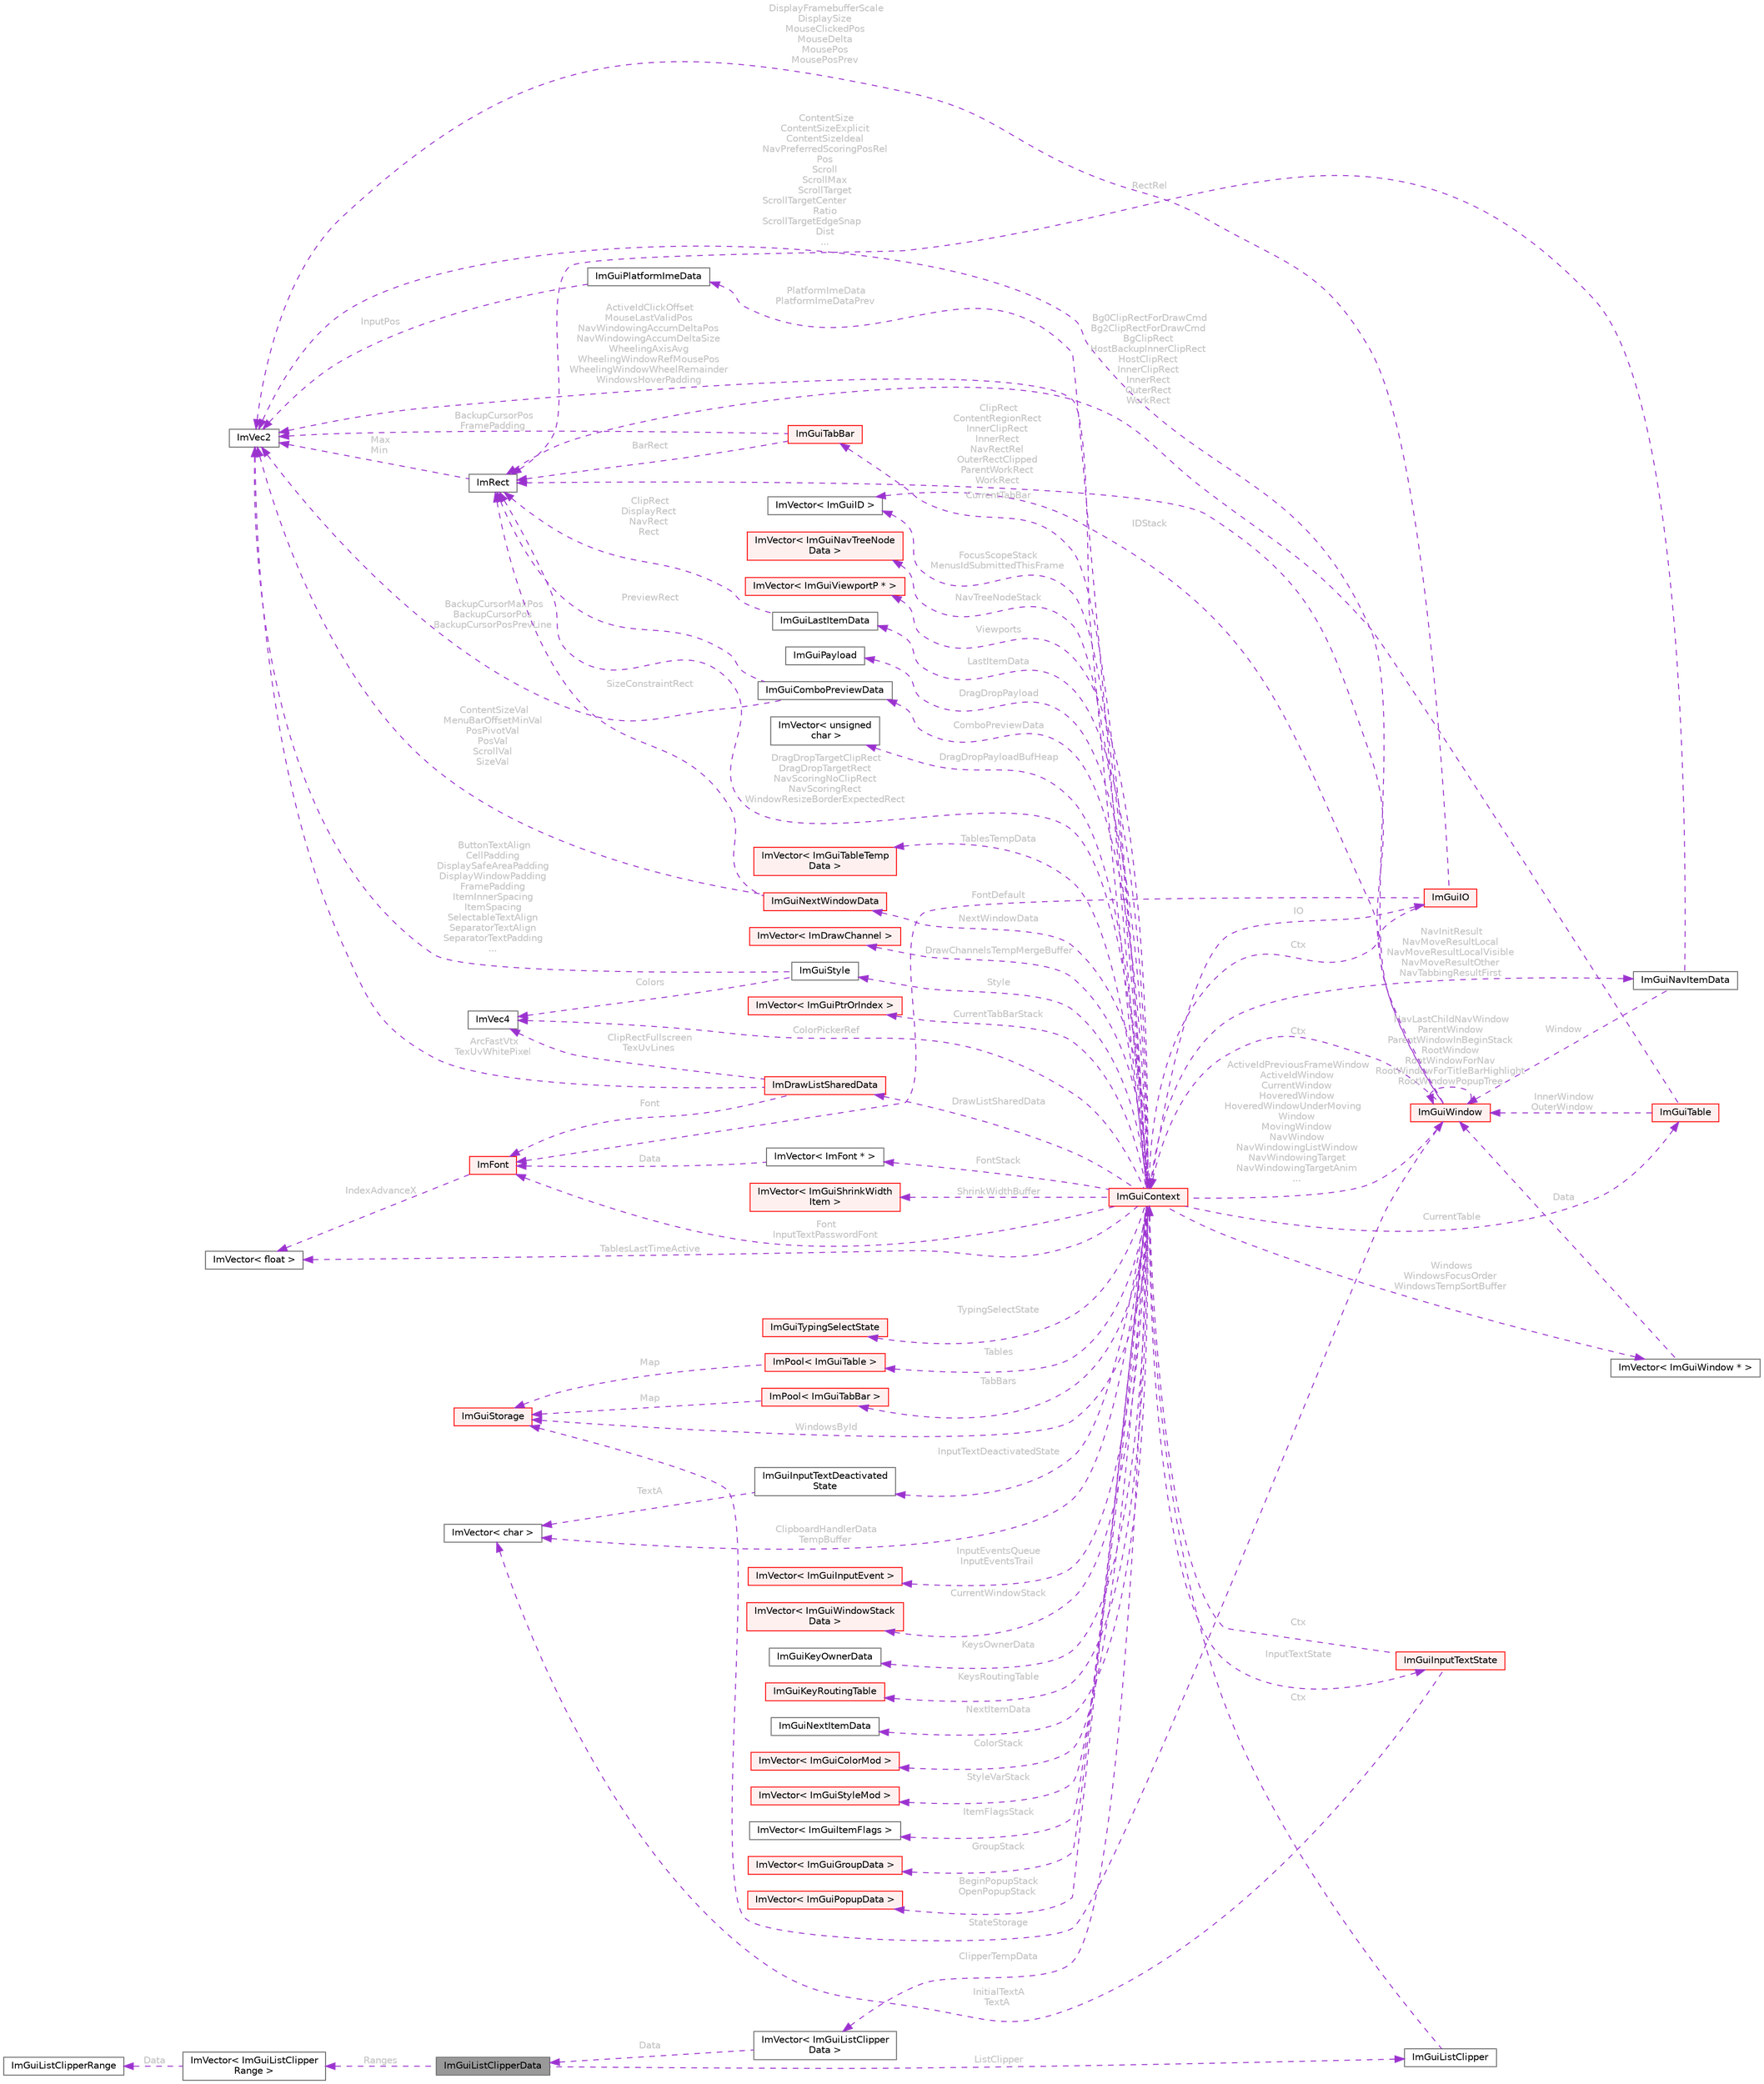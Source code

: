 digraph "ImGuiListClipperData"
{
 // LATEX_PDF_SIZE
  bgcolor="transparent";
  edge [fontname=Helvetica,fontsize=10,labelfontname=Helvetica,labelfontsize=10];
  node [fontname=Helvetica,fontsize=10,shape=box,height=0.2,width=0.4];
  rankdir="LR";
  Node1 [id="Node000001",label="ImGuiListClipperData",height=0.2,width=0.4,color="gray40", fillcolor="grey60", style="filled", fontcolor="black",tooltip=" "];
  Node2 -> Node1 [id="edge1_Node000001_Node000002",dir="back",color="darkorchid3",style="dashed",tooltip=" ",label=" ListClipper",fontcolor="grey" ];
  Node2 [id="Node000002",label="ImGuiListClipper",height=0.2,width=0.4,color="gray40", fillcolor="white", style="filled",URL="$struct_im_gui_list_clipper.html",tooltip=" "];
  Node3 -> Node2 [id="edge2_Node000002_Node000003",dir="back",color="darkorchid3",style="dashed",tooltip=" ",label=" Ctx",fontcolor="grey" ];
  Node3 [id="Node000003",label="ImGuiContext",height=0.2,width=0.4,color="red", fillcolor="#FFF0F0", style="filled",URL="$struct_im_gui_context.html",tooltip=" "];
  Node4 -> Node3 [id="edge3_Node000003_Node000004",dir="back",color="darkorchid3",style="dashed",tooltip=" ",label=" IO",fontcolor="grey" ];
  Node4 [id="Node000004",label="ImGuiIO",height=0.2,width=0.4,color="red", fillcolor="#FFF0F0", style="filled",URL="$struct_im_gui_i_o.html",tooltip=" "];
  Node5 -> Node4 [id="edge4_Node000004_Node000005",dir="back",color="darkorchid3",style="dashed",tooltip=" ",label=" DisplayFramebufferScale\nDisplaySize\nMouseClickedPos\nMouseDelta\nMousePos\nMousePosPrev",fontcolor="grey" ];
  Node5 [id="Node000005",label="ImVec2",height=0.2,width=0.4,color="gray40", fillcolor="white", style="filled",URL="$struct_im_vec2.html",tooltip=" "];
  Node8 -> Node4 [id="edge5_Node000004_Node000008",dir="back",color="darkorchid3",style="dashed",tooltip=" ",label=" FontDefault",fontcolor="grey" ];
  Node8 [id="Node000008",label="ImFont",height=0.2,width=0.4,color="red", fillcolor="#FFF0F0", style="filled",URL="$struct_im_font.html",tooltip=" "];
  Node9 -> Node8 [id="edge6_Node000008_Node000009",dir="back",color="darkorchid3",style="dashed",tooltip=" ",label=" IndexAdvanceX",fontcolor="grey" ];
  Node9 [id="Node000009",label="ImVector\< float \>",height=0.2,width=0.4,color="gray40", fillcolor="white", style="filled",URL="$struct_im_vector.html",tooltip=" "];
  Node3 -> Node4 [id="edge7_Node000004_Node000003",dir="back",color="darkorchid3",style="dashed",tooltip=" ",label=" Ctx",fontcolor="grey" ];
  Node20 -> Node3 [id="edge8_Node000003_Node000020",dir="back",color="darkorchid3",style="dashed",tooltip=" ",label=" Style",fontcolor="grey" ];
  Node20 [id="Node000020",label="ImGuiStyle",height=0.2,width=0.4,color="gray40", fillcolor="white", style="filled",URL="$struct_im_gui_style.html",tooltip=" "];
  Node5 -> Node20 [id="edge9_Node000020_Node000005",dir="back",color="darkorchid3",style="dashed",tooltip=" ",label=" ButtonTextAlign\nCellPadding\nDisplaySafeAreaPadding\nDisplayWindowPadding\nFramePadding\nItemInnerSpacing\nItemSpacing\nSelectableTextAlign\nSeparatorTextAlign\nSeparatorTextPadding\n...",fontcolor="grey" ];
  Node17 -> Node20 [id="edge10_Node000020_Node000017",dir="back",color="darkorchid3",style="dashed",tooltip=" ",label=" Colors",fontcolor="grey" ];
  Node17 [id="Node000017",label="ImVec4",height=0.2,width=0.4,color="gray40", fillcolor="white", style="filled",URL="$struct_im_vec4.html",tooltip=" "];
  Node8 -> Node3 [id="edge11_Node000003_Node000008",dir="back",color="darkorchid3",style="dashed",tooltip=" ",label=" Font\nInputTextPasswordFont",fontcolor="grey" ];
  Node21 -> Node3 [id="edge12_Node000003_Node000021",dir="back",color="darkorchid3",style="dashed",tooltip=" ",label=" DrawListSharedData",fontcolor="grey" ];
  Node21 [id="Node000021",label="ImDrawListSharedData",height=0.2,width=0.4,color="red", fillcolor="#FFF0F0", style="filled",URL="$struct_im_draw_list_shared_data.html",tooltip=" "];
  Node5 -> Node21 [id="edge13_Node000021_Node000005",dir="back",color="darkorchid3",style="dashed",tooltip=" ",label=" ArcFastVtx\nTexUvWhitePixel",fontcolor="grey" ];
  Node8 -> Node21 [id="edge14_Node000021_Node000008",dir="back",color="darkorchid3",style="dashed",tooltip=" ",label=" Font",fontcolor="grey" ];
  Node17 -> Node21 [id="edge15_Node000021_Node000017",dir="back",color="darkorchid3",style="dashed",tooltip=" ",label=" ClipRectFullscreen\nTexUvLines",fontcolor="grey" ];
  Node23 -> Node3 [id="edge16_Node000003_Node000023",dir="back",color="darkorchid3",style="dashed",tooltip=" ",label=" InputEventsQueue\nInputEventsTrail",fontcolor="grey" ];
  Node23 [id="Node000023",label="ImVector\< ImGuiInputEvent \>",height=0.2,width=0.4,color="red", fillcolor="#FFF0F0", style="filled",URL="$struct_im_vector.html",tooltip=" "];
  Node31 -> Node3 [id="edge17_Node000003_Node000031",dir="back",color="darkorchid3",style="dashed",tooltip=" ",label=" Windows\nWindowsFocusOrder\nWindowsTempSortBuffer",fontcolor="grey" ];
  Node31 [id="Node000031",label="ImVector\< ImGuiWindow * \>",height=0.2,width=0.4,color="gray40", fillcolor="white", style="filled",URL="$struct_im_vector.html",tooltip=" "];
  Node32 -> Node31 [id="edge18_Node000031_Node000032",dir="back",color="darkorchid3",style="dashed",tooltip=" ",label=" Data",fontcolor="grey" ];
  Node32 [id="Node000032",label="ImGuiWindow",height=0.2,width=0.4,color="red", fillcolor="#FFF0F0", style="filled",URL="$struct_im_gui_window.html",tooltip=" "];
  Node3 -> Node32 [id="edge19_Node000032_Node000003",dir="back",color="darkorchid3",style="dashed",tooltip=" ",label=" Ctx",fontcolor="grey" ];
  Node5 -> Node32 [id="edge20_Node000032_Node000005",dir="back",color="darkorchid3",style="dashed",tooltip=" ",label=" ContentSize\nContentSizeExplicit\nContentSizeIdeal\nNavPreferredScoringPosRel\nPos\nScroll\nScrollMax\nScrollTarget\nScrollTargetCenter\lRatio\nScrollTargetEdgeSnap\lDist\n...",fontcolor="grey" ];
  Node50 -> Node32 [id="edge21_Node000032_Node000050",dir="back",color="darkorchid3",style="dashed",tooltip=" ",label=" IDStack",fontcolor="grey" ];
  Node50 [id="Node000050",label="ImVector\< ImGuiID \>",height=0.2,width=0.4,color="gray40", fillcolor="white", style="filled",URL="$struct_im_vector.html",tooltip=" "];
  Node58 -> Node32 [id="edge22_Node000032_Node000058",dir="back",color="darkorchid3",style="dashed",tooltip=" ",label=" ClipRect\nContentRegionRect\nInnerClipRect\nInnerRect\nNavRectRel\nOuterRectClipped\nParentWorkRect\nWorkRect",fontcolor="grey" ];
  Node58 [id="Node000058",label="ImRect",height=0.2,width=0.4,color="gray40", fillcolor="white", style="filled",URL="$struct_im_rect.html",tooltip=" "];
  Node5 -> Node58 [id="edge23_Node000058_Node000005",dir="back",color="darkorchid3",style="dashed",tooltip=" ",label=" Max\nMin",fontcolor="grey" ];
  Node54 -> Node32 [id="edge24_Node000032_Node000054",dir="back",color="darkorchid3",style="dashed",tooltip=" ",label=" StateStorage",fontcolor="grey" ];
  Node54 [id="Node000054",label="ImGuiStorage",height=0.2,width=0.4,color="red", fillcolor="#FFF0F0", style="filled",URL="$struct_im_gui_storage.html",tooltip=" "];
  Node32 -> Node32 [id="edge25_Node000032_Node000032",dir="back",color="darkorchid3",style="dashed",tooltip=" ",label=" NavLastChildNavWindow\nParentWindow\nParentWindowInBeginStack\nRootWindow\nRootWindowForNav\nRootWindowForTitleBarHighlight\nRootWindowPopupTree",fontcolor="grey" ];
  Node63 -> Node3 [id="edge26_Node000003_Node000063",dir="back",color="darkorchid3",style="dashed",tooltip=" ",label=" CurrentWindowStack",fontcolor="grey" ];
  Node63 [id="Node000063",label="ImVector\< ImGuiWindowStack\lData \>",height=0.2,width=0.4,color="red", fillcolor="#FFF0F0", style="filled",URL="$struct_im_vector.html",tooltip=" "];
  Node54 -> Node3 [id="edge27_Node000003_Node000054",dir="back",color="darkorchid3",style="dashed",tooltip=" ",label=" WindowsById",fontcolor="grey" ];
  Node5 -> Node3 [id="edge28_Node000003_Node000005",dir="back",color="darkorchid3",style="dashed",tooltip=" ",label=" ActiveIdClickOffset\nMouseLastValidPos\nNavWindowingAccumDeltaPos\nNavWindowingAccumDeltaSize\nWheelingAxisAvg\nWheelingWindowRefMousePos\nWheelingWindowWheelRemainder\nWindowsHoverPadding",fontcolor="grey" ];
  Node32 -> Node3 [id="edge29_Node000003_Node000032",dir="back",color="darkorchid3",style="dashed",tooltip=" ",label=" ActiveIdPreviousFrameWindow\nActiveIdWindow\nCurrentWindow\nHoveredWindow\nHoveredWindowUnderMoving\lWindow\nMovingWindow\nNavWindow\nNavWindowingListWindow\nNavWindowingTarget\nNavWindowingTargetAnim\n...",fontcolor="grey" ];
  Node67 -> Node3 [id="edge30_Node000003_Node000067",dir="back",color="darkorchid3",style="dashed",tooltip=" ",label=" KeysOwnerData",fontcolor="grey" ];
  Node67 [id="Node000067",label="ImGuiKeyOwnerData",height=0.2,width=0.4,color="gray40", fillcolor="white", style="filled",URL="$struct_im_gui_key_owner_data.html",tooltip=" "];
  Node68 -> Node3 [id="edge31_Node000003_Node000068",dir="back",color="darkorchid3",style="dashed",tooltip=" ",label=" KeysRoutingTable",fontcolor="grey" ];
  Node68 [id="Node000068",label="ImGuiKeyRoutingTable",height=0.2,width=0.4,color="red", fillcolor="#FFF0F0", style="filled",URL="$struct_im_gui_key_routing_table.html",tooltip=" "];
  Node71 -> Node3 [id="edge32_Node000003_Node000071",dir="back",color="darkorchid3",style="dashed",tooltip=" ",label=" NextItemData",fontcolor="grey" ];
  Node71 [id="Node000071",label="ImGuiNextItemData",height=0.2,width=0.4,color="gray40", fillcolor="white", style="filled",URL="$struct_im_gui_next_item_data.html",tooltip=" "];
  Node65 -> Node3 [id="edge33_Node000003_Node000065",dir="back",color="darkorchid3",style="dashed",tooltip=" ",label=" LastItemData",fontcolor="grey" ];
  Node65 [id="Node000065",label="ImGuiLastItemData",height=0.2,width=0.4,color="gray40", fillcolor="white", style="filled",URL="$struct_im_gui_last_item_data.html",tooltip=" "];
  Node58 -> Node65 [id="edge34_Node000065_Node000058",dir="back",color="darkorchid3",style="dashed",tooltip=" ",label=" ClipRect\nDisplayRect\nNavRect\nRect",fontcolor="grey" ];
  Node72 -> Node3 [id="edge35_Node000003_Node000072",dir="back",color="darkorchid3",style="dashed",tooltip=" ",label=" NextWindowData",fontcolor="grey" ];
  Node72 [id="Node000072",label="ImGuiNextWindowData",height=0.2,width=0.4,color="red", fillcolor="#FFF0F0", style="filled",URL="$struct_im_gui_next_window_data.html",tooltip=" "];
  Node5 -> Node72 [id="edge36_Node000072_Node000005",dir="back",color="darkorchid3",style="dashed",tooltip=" ",label=" ContentSizeVal\nMenuBarOffsetMinVal\nPosPivotVal\nPosVal\nScrollVal\nSizeVal",fontcolor="grey" ];
  Node58 -> Node72 [id="edge37_Node000072_Node000058",dir="back",color="darkorchid3",style="dashed",tooltip=" ",label=" SizeConstraintRect",fontcolor="grey" ];
  Node74 -> Node3 [id="edge38_Node000003_Node000074",dir="back",color="darkorchid3",style="dashed",tooltip=" ",label=" ColorStack",fontcolor="grey" ];
  Node74 [id="Node000074",label="ImVector\< ImGuiColorMod \>",height=0.2,width=0.4,color="red", fillcolor="#FFF0F0", style="filled",URL="$struct_im_vector.html",tooltip=" "];
  Node76 -> Node3 [id="edge39_Node000003_Node000076",dir="back",color="darkorchid3",style="dashed",tooltip=" ",label=" StyleVarStack",fontcolor="grey" ];
  Node76 [id="Node000076",label="ImVector\< ImGuiStyleMod \>",height=0.2,width=0.4,color="red", fillcolor="#FFF0F0", style="filled",URL="$struct_im_vector.html",tooltip=" "];
  Node7 -> Node3 [id="edge40_Node000003_Node000007",dir="back",color="darkorchid3",style="dashed",tooltip=" ",label=" FontStack",fontcolor="grey" ];
  Node7 [id="Node000007",label="ImVector\< ImFont * \>",height=0.2,width=0.4,color="gray40", fillcolor="white", style="filled",URL="$struct_im_vector.html",tooltip=" "];
  Node8 -> Node7 [id="edge41_Node000007_Node000008",dir="back",color="darkorchid3",style="dashed",tooltip=" ",label=" Data",fontcolor="grey" ];
  Node50 -> Node3 [id="edge42_Node000003_Node000050",dir="back",color="darkorchid3",style="dashed",tooltip=" ",label=" FocusScopeStack\nMenusIdSubmittedThisFrame",fontcolor="grey" ];
  Node78 -> Node3 [id="edge43_Node000003_Node000078",dir="back",color="darkorchid3",style="dashed",tooltip=" ",label=" ItemFlagsStack",fontcolor="grey" ];
  Node78 [id="Node000078",label="ImVector\< ImGuiItemFlags \>",height=0.2,width=0.4,color="gray40", fillcolor="white", style="filled",URL="$struct_im_vector.html",tooltip=" "];
  Node79 -> Node3 [id="edge44_Node000003_Node000079",dir="back",color="darkorchid3",style="dashed",tooltip=" ",label=" GroupStack",fontcolor="grey" ];
  Node79 [id="Node000079",label="ImVector\< ImGuiGroupData \>",height=0.2,width=0.4,color="red", fillcolor="#FFF0F0", style="filled",URL="$struct_im_vector.html",tooltip=" "];
  Node81 -> Node3 [id="edge45_Node000003_Node000081",dir="back",color="darkorchid3",style="dashed",tooltip=" ",label=" BeginPopupStack\nOpenPopupStack",fontcolor="grey" ];
  Node81 [id="Node000081",label="ImVector\< ImGuiPopupData \>",height=0.2,width=0.4,color="red", fillcolor="#FFF0F0", style="filled",URL="$struct_im_vector.html",tooltip=" "];
  Node83 -> Node3 [id="edge46_Node000003_Node000083",dir="back",color="darkorchid3",style="dashed",tooltip=" ",label=" NavTreeNodeStack",fontcolor="grey" ];
  Node83 [id="Node000083",label="ImVector\< ImGuiNavTreeNode\lData \>",height=0.2,width=0.4,color="red", fillcolor="#FFF0F0", style="filled",URL="$struct_im_vector.html",tooltip=" "];
  Node85 -> Node3 [id="edge47_Node000003_Node000085",dir="back",color="darkorchid3",style="dashed",tooltip=" ",label=" Viewports",fontcolor="grey" ];
  Node85 [id="Node000085",label="ImVector\< ImGuiViewportP * \>",height=0.2,width=0.4,color="red", fillcolor="#FFF0F0", style="filled",URL="$struct_im_vector.html",tooltip=" "];
  Node86 -> Node3 [id="edge48_Node000003_Node000086",dir="back",color="darkorchid3",style="dashed",tooltip=" ",label=" NavInitResult\nNavMoveResultLocal\nNavMoveResultLocalVisible\nNavMoveResultOther\nNavTabbingResultFirst",fontcolor="grey" ];
  Node86 [id="Node000086",label="ImGuiNavItemData",height=0.2,width=0.4,color="gray40", fillcolor="white", style="filled",URL="$struct_im_gui_nav_item_data.html",tooltip=" "];
  Node32 -> Node86 [id="edge49_Node000086_Node000032",dir="back",color="darkorchid3",style="dashed",tooltip=" ",label=" Window",fontcolor="grey" ];
  Node58 -> Node86 [id="edge50_Node000086_Node000058",dir="back",color="darkorchid3",style="dashed",tooltip=" ",label=" RectRel",fontcolor="grey" ];
  Node58 -> Node3 [id="edge51_Node000003_Node000058",dir="back",color="darkorchid3",style="dashed",tooltip=" ",label=" DragDropTargetClipRect\nDragDropTargetRect\nNavScoringNoClipRect\nNavScoringRect\nWindowResizeBorderExpectedRect",fontcolor="grey" ];
  Node87 -> Node3 [id="edge52_Node000003_Node000087",dir="back",color="darkorchid3",style="dashed",tooltip=" ",label=" DragDropPayload",fontcolor="grey" ];
  Node87 [id="Node000087",label="ImGuiPayload",height=0.2,width=0.4,color="gray40", fillcolor="white", style="filled",URL="$struct_im_gui_payload.html",tooltip=" "];
  Node88 -> Node3 [id="edge53_Node000003_Node000088",dir="back",color="darkorchid3",style="dashed",tooltip=" ",label=" DragDropPayloadBufHeap",fontcolor="grey" ];
  Node88 [id="Node000088",label="ImVector\< unsigned\l char \>",height=0.2,width=0.4,color="gray40", fillcolor="white", style="filled",URL="$struct_im_vector.html",tooltip=" "];
  Node89 -> Node3 [id="edge54_Node000003_Node000089",dir="back",color="darkorchid3",style="dashed",tooltip=" ",label=" ClipperTempData",fontcolor="grey" ];
  Node89 [id="Node000089",label="ImVector\< ImGuiListClipper\lData \>",height=0.2,width=0.4,color="gray40", fillcolor="white", style="filled",URL="$struct_im_vector.html",tooltip=" "];
  Node1 -> Node89 [id="edge55_Node000089_Node000001",dir="back",color="darkorchid3",style="dashed",tooltip=" ",label=" Data",fontcolor="grey" ];
  Node90 -> Node3 [id="edge56_Node000003_Node000090",dir="back",color="darkorchid3",style="dashed",tooltip=" ",label=" CurrentTable",fontcolor="grey" ];
  Node90 [id="Node000090",label="ImGuiTable",height=0.2,width=0.4,color="red", fillcolor="#FFF0F0", style="filled",URL="$struct_im_gui_table.html",tooltip=" "];
  Node58 -> Node90 [id="edge57_Node000090_Node000058",dir="back",color="darkorchid3",style="dashed",tooltip=" ",label=" Bg0ClipRectForDrawCmd\nBg2ClipRectForDrawCmd\nBgClipRect\nHostBackupInnerClipRect\nHostClipRect\nInnerClipRect\nInnerRect\nOuterRect\nWorkRect",fontcolor="grey" ];
  Node32 -> Node90 [id="edge58_Node000090_Node000032",dir="back",color="darkorchid3",style="dashed",tooltip=" ",label=" InnerWindow\nOuterWindow",fontcolor="grey" ];
  Node104 -> Node3 [id="edge59_Node000003_Node000104",dir="back",color="darkorchid3",style="dashed",tooltip=" ",label=" TablesTempData",fontcolor="grey" ];
  Node104 [id="Node000104",label="ImVector\< ImGuiTableTemp\lData \>",height=0.2,width=0.4,color="red", fillcolor="#FFF0F0", style="filled",URL="$struct_im_vector.html",tooltip=" "];
  Node105 -> Node3 [id="edge60_Node000003_Node000105",dir="back",color="darkorchid3",style="dashed",tooltip=" ",label=" Tables",fontcolor="grey" ];
  Node105 [id="Node000105",label="ImPool\< ImGuiTable \>",height=0.2,width=0.4,color="red", fillcolor="#FFF0F0", style="filled",URL="$struct_im_pool.html",tooltip=" "];
  Node54 -> Node105 [id="edge61_Node000105_Node000054",dir="back",color="darkorchid3",style="dashed",tooltip=" ",label=" Map",fontcolor="grey" ];
  Node9 -> Node3 [id="edge62_Node000003_Node000009",dir="back",color="darkorchid3",style="dashed",tooltip=" ",label=" TablesLastTimeActive",fontcolor="grey" ];
  Node45 -> Node3 [id="edge63_Node000003_Node000045",dir="back",color="darkorchid3",style="dashed",tooltip=" ",label=" DrawChannelsTempMergeBuffer",fontcolor="grey" ];
  Node45 [id="Node000045",label="ImVector\< ImDrawChannel \>",height=0.2,width=0.4,color="red", fillcolor="#FFF0F0", style="filled",URL="$struct_im_vector.html",tooltip=" "];
  Node107 -> Node3 [id="edge64_Node000003_Node000107",dir="back",color="darkorchid3",style="dashed",tooltip=" ",label=" CurrentTabBar",fontcolor="grey" ];
  Node107 [id="Node000107",label="ImGuiTabBar",height=0.2,width=0.4,color="red", fillcolor="#FFF0F0", style="filled",URL="$struct_im_gui_tab_bar.html",tooltip=" "];
  Node58 -> Node107 [id="edge65_Node000107_Node000058",dir="back",color="darkorchid3",style="dashed",tooltip=" ",label=" BarRect",fontcolor="grey" ];
  Node5 -> Node107 [id="edge66_Node000107_Node000005",dir="back",color="darkorchid3",style="dashed",tooltip=" ",label=" BackupCursorPos\nFramePadding",fontcolor="grey" ];
  Node110 -> Node3 [id="edge67_Node000003_Node000110",dir="back",color="darkorchid3",style="dashed",tooltip=" ",label=" TabBars",fontcolor="grey" ];
  Node110 [id="Node000110",label="ImPool\< ImGuiTabBar \>",height=0.2,width=0.4,color="red", fillcolor="#FFF0F0", style="filled",URL="$struct_im_pool.html",tooltip=" "];
  Node54 -> Node110 [id="edge68_Node000110_Node000054",dir="back",color="darkorchid3",style="dashed",tooltip=" ",label=" Map",fontcolor="grey" ];
  Node112 -> Node3 [id="edge69_Node000003_Node000112",dir="back",color="darkorchid3",style="dashed",tooltip=" ",label=" CurrentTabBarStack",fontcolor="grey" ];
  Node112 [id="Node000112",label="ImVector\< ImGuiPtrOrIndex \>",height=0.2,width=0.4,color="red", fillcolor="#FFF0F0", style="filled",URL="$struct_im_vector.html",tooltip=" "];
  Node114 -> Node3 [id="edge70_Node000003_Node000114",dir="back",color="darkorchid3",style="dashed",tooltip=" ",label=" ShrinkWidthBuffer",fontcolor="grey" ];
  Node114 [id="Node000114",label="ImVector\< ImGuiShrinkWidth\lItem \>",height=0.2,width=0.4,color="red", fillcolor="#FFF0F0", style="filled",URL="$struct_im_vector.html",tooltip=" "];
  Node116 -> Node3 [id="edge71_Node000003_Node000116",dir="back",color="darkorchid3",style="dashed",tooltip=" ",label=" InputTextState",fontcolor="grey" ];
  Node116 [id="Node000116",label="ImGuiInputTextState",height=0.2,width=0.4,color="red", fillcolor="#FFF0F0", style="filled",URL="$struct_im_gui_input_text_state.html",tooltip=" "];
  Node3 -> Node116 [id="edge72_Node000116_Node000003",dir="back",color="darkorchid3",style="dashed",tooltip=" ",label=" Ctx",fontcolor="grey" ];
  Node98 -> Node116 [id="edge73_Node000116_Node000098",dir="back",color="darkorchid3",style="dashed",tooltip=" ",label=" InitialTextA\nTextA",fontcolor="grey" ];
  Node98 [id="Node000098",label="ImVector\< char \>",height=0.2,width=0.4,color="gray40", fillcolor="white", style="filled",URL="$struct_im_vector.html",tooltip=" "];
  Node120 -> Node3 [id="edge74_Node000003_Node000120",dir="back",color="darkorchid3",style="dashed",tooltip=" ",label=" InputTextDeactivatedState",fontcolor="grey" ];
  Node120 [id="Node000120",label="ImGuiInputTextDeactivated\lState",height=0.2,width=0.4,color="gray40", fillcolor="white", style="filled",URL="$struct_im_gui_input_text_deactivated_state.html",tooltip=" "];
  Node98 -> Node120 [id="edge75_Node000120_Node000098",dir="back",color="darkorchid3",style="dashed",tooltip=" ",label=" TextA",fontcolor="grey" ];
  Node17 -> Node3 [id="edge76_Node000003_Node000017",dir="back",color="darkorchid3",style="dashed",tooltip=" ",label=" ColorPickerRef",fontcolor="grey" ];
  Node121 -> Node3 [id="edge77_Node000003_Node000121",dir="back",color="darkorchid3",style="dashed",tooltip=" ",label=" ComboPreviewData",fontcolor="grey" ];
  Node121 [id="Node000121",label="ImGuiComboPreviewData",height=0.2,width=0.4,color="gray40", fillcolor="white", style="filled",URL="$struct_im_gui_combo_preview_data.html",tooltip=" "];
  Node58 -> Node121 [id="edge78_Node000121_Node000058",dir="back",color="darkorchid3",style="dashed",tooltip=" ",label=" PreviewRect",fontcolor="grey" ];
  Node5 -> Node121 [id="edge79_Node000121_Node000005",dir="back",color="darkorchid3",style="dashed",tooltip=" ",label=" BackupCursorMaxPos\nBackupCursorPos\nBackupCursorPosPrevLine",fontcolor="grey" ];
  Node98 -> Node3 [id="edge80_Node000003_Node000098",dir="back",color="darkorchid3",style="dashed",tooltip=" ",label=" ClipboardHandlerData\nTempBuffer",fontcolor="grey" ];
  Node122 -> Node3 [id="edge81_Node000003_Node000122",dir="back",color="darkorchid3",style="dashed",tooltip=" ",label=" TypingSelectState",fontcolor="grey" ];
  Node122 [id="Node000122",label="ImGuiTypingSelectState",height=0.2,width=0.4,color="red", fillcolor="#FFF0F0", style="filled",URL="$struct_im_gui_typing_select_state.html",tooltip=" "];
  Node124 -> Node3 [id="edge82_Node000003_Node000124",dir="back",color="darkorchid3",style="dashed",tooltip=" ",label=" PlatformImeData\nPlatformImeDataPrev",fontcolor="grey" ];
  Node124 [id="Node000124",label="ImGuiPlatformImeData",height=0.2,width=0.4,color="gray40", fillcolor="white", style="filled",URL="$struct_im_gui_platform_ime_data.html",tooltip=" "];
  Node5 -> Node124 [id="edge83_Node000124_Node000005",dir="back",color="darkorchid3",style="dashed",tooltip=" ",label=" InputPos",fontcolor="grey" ];
  Node139 -> Node1 [id="edge84_Node000001_Node000139",dir="back",color="darkorchid3",style="dashed",tooltip=" ",label=" Ranges",fontcolor="grey" ];
  Node139 [id="Node000139",label="ImVector\< ImGuiListClipper\lRange \>",height=0.2,width=0.4,color="gray40", fillcolor="white", style="filled",URL="$struct_im_vector.html",tooltip=" "];
  Node140 -> Node139 [id="edge85_Node000139_Node000140",dir="back",color="darkorchid3",style="dashed",tooltip=" ",label=" Data",fontcolor="grey" ];
  Node140 [id="Node000140",label="ImGuiListClipperRange",height=0.2,width=0.4,color="gray40", fillcolor="white", style="filled",URL="$struct_im_gui_list_clipper_range.html",tooltip=" "];
}
